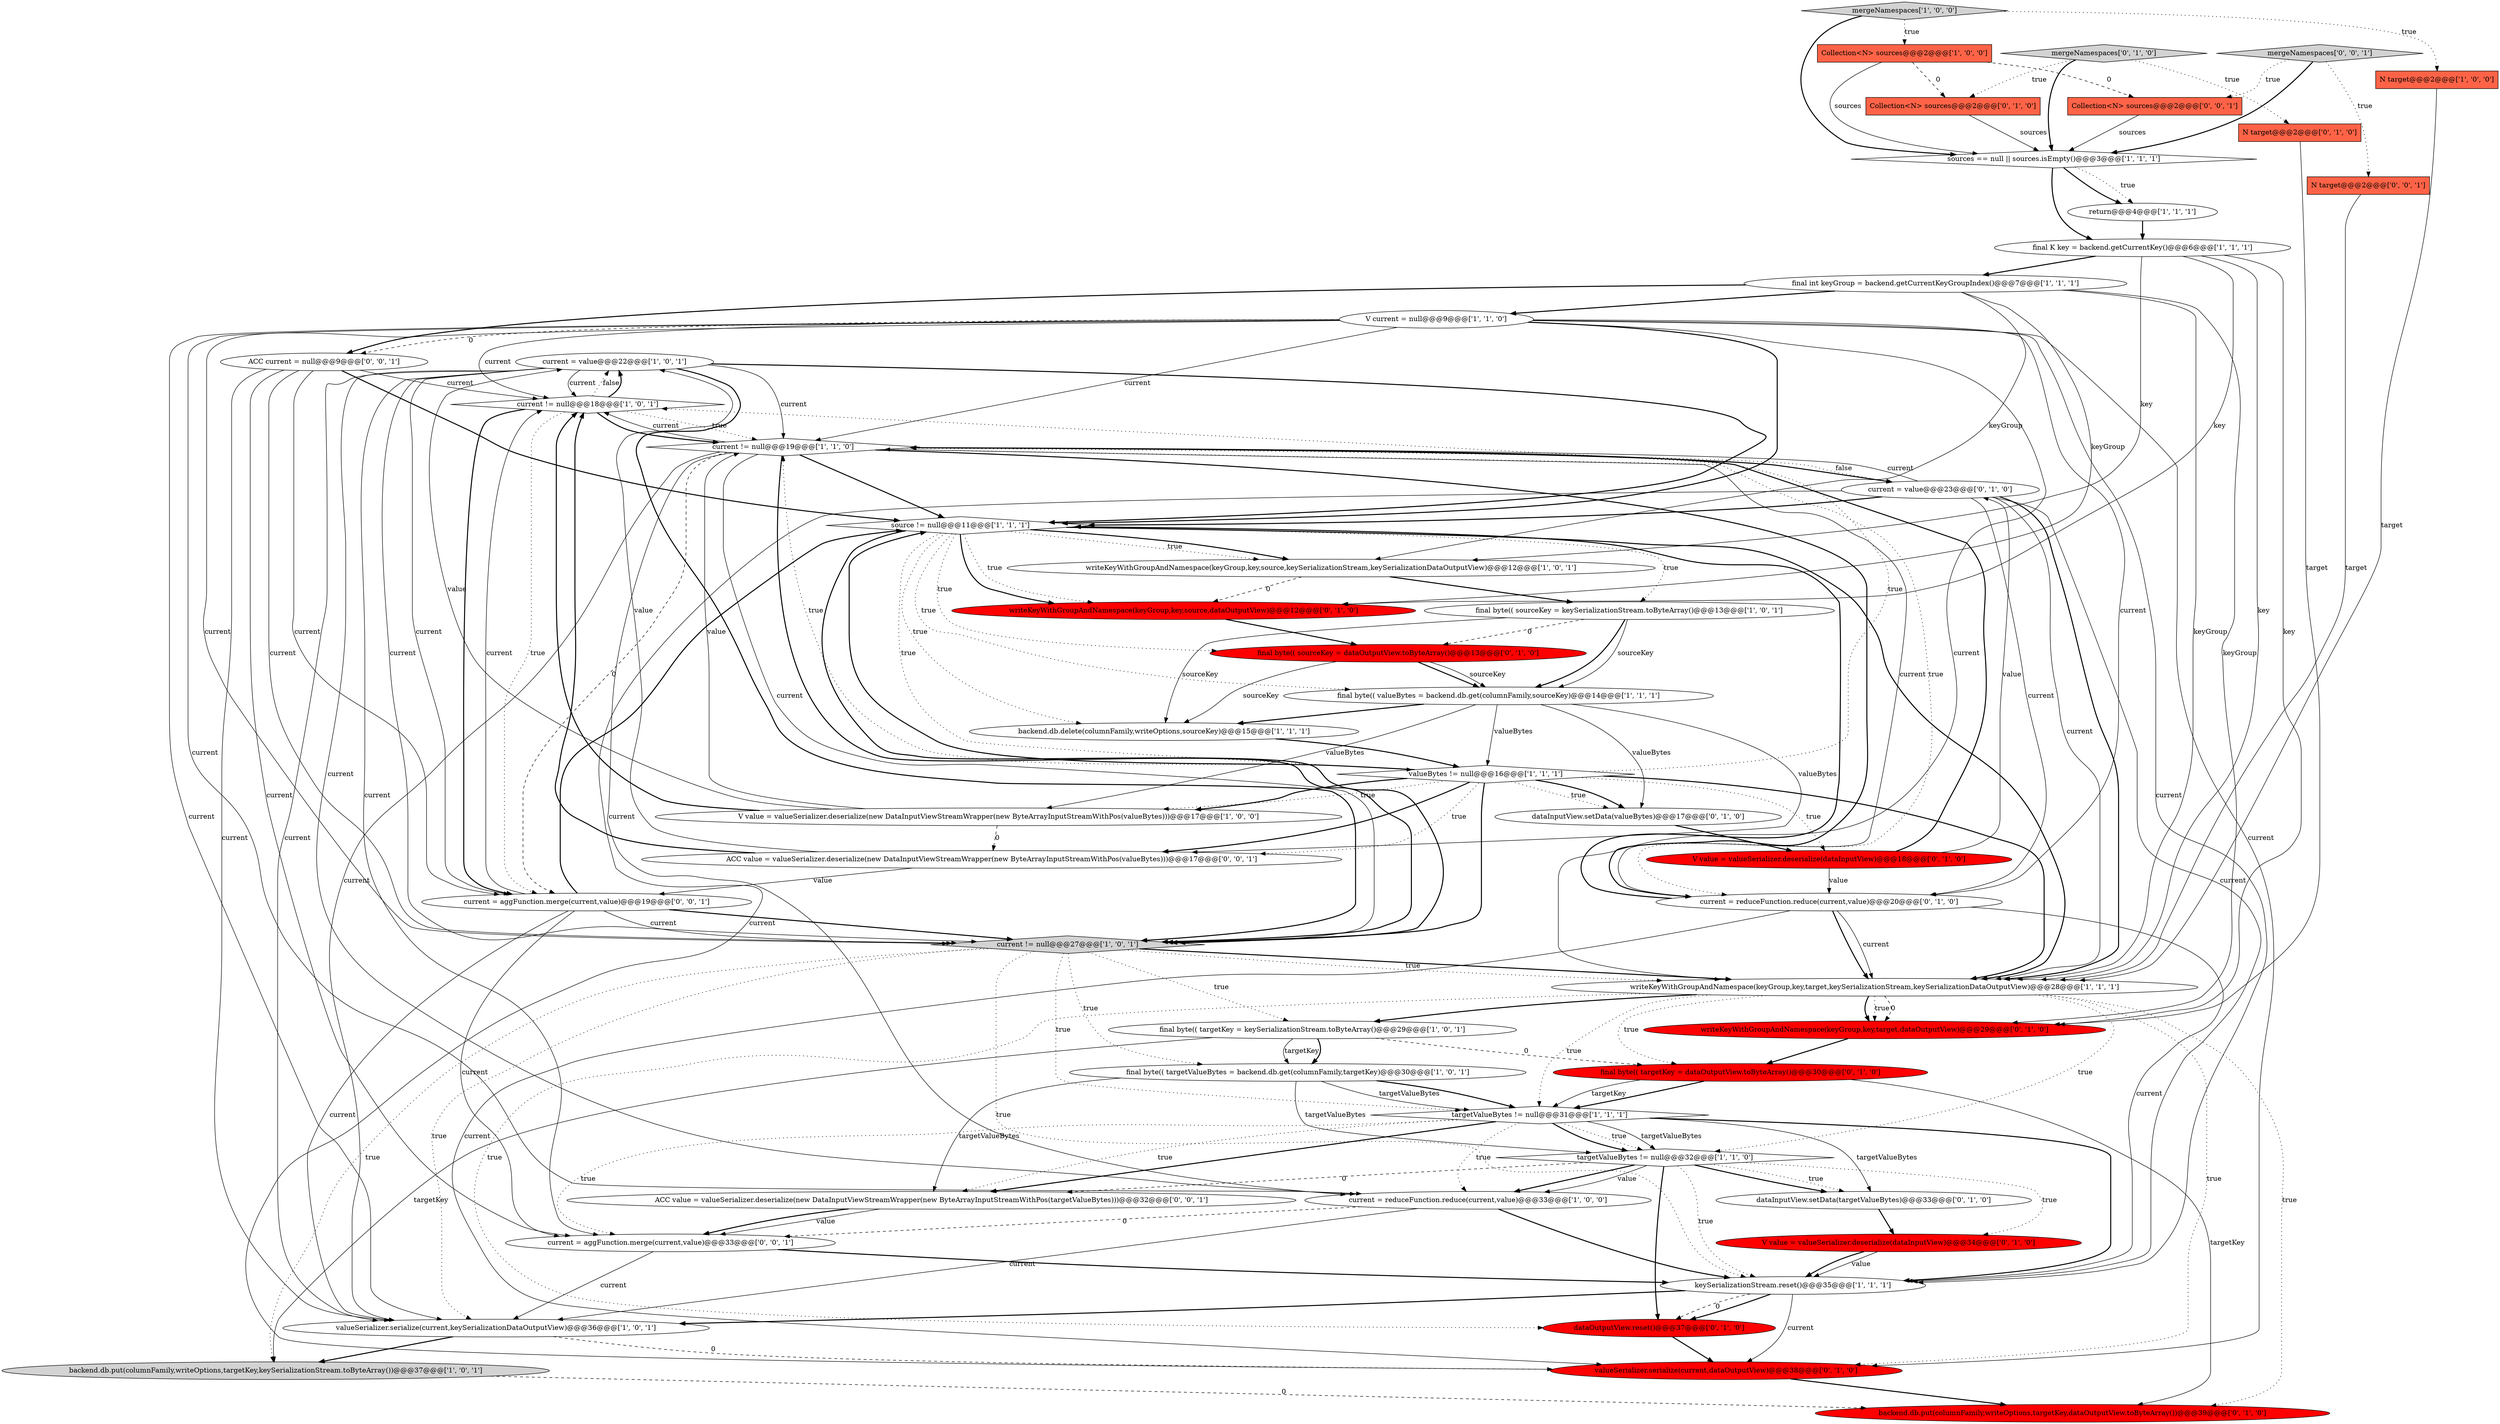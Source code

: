 digraph {
43 [style = filled, label = "dataOutputView.reset()@@@37@@@['0', '1', '0']", fillcolor = red, shape = ellipse image = "AAA1AAABBB2BBB"];
0 [style = filled, label = "sources == null || sources.isEmpty()@@@3@@@['1', '1', '1']", fillcolor = white, shape = diamond image = "AAA0AAABBB1BBB"];
27 [style = filled, label = "return@@@4@@@['1', '1', '1']", fillcolor = white, shape = ellipse image = "AAA0AAABBB1BBB"];
25 [style = filled, label = "mergeNamespaces['1', '0', '0']", fillcolor = lightgray, shape = diamond image = "AAA0AAABBB1BBB"];
39 [style = filled, label = "writeKeyWithGroupAndNamespace(keyGroup,key,source,dataOutputView)@@@12@@@['0', '1', '0']", fillcolor = red, shape = ellipse image = "AAA1AAABBB2BBB"];
23 [style = filled, label = "current != null@@@18@@@['1', '0', '1']", fillcolor = white, shape = diamond image = "AAA0AAABBB1BBB"];
17 [style = filled, label = "source != null@@@11@@@['1', '1', '1']", fillcolor = white, shape = diamond image = "AAA0AAABBB1BBB"];
24 [style = filled, label = "current = value@@@22@@@['1', '0', '1']", fillcolor = white, shape = ellipse image = "AAA0AAABBB1BBB"];
22 [style = filled, label = "Collection<N> sources@@@2@@@['1', '0', '0']", fillcolor = tomato, shape = box image = "AAA1AAABBB1BBB"];
11 [style = filled, label = "final byte(( valueBytes = backend.db.get(columnFamily,sourceKey)@@@14@@@['1', '1', '1']", fillcolor = white, shape = ellipse image = "AAA0AAABBB1BBB"];
2 [style = filled, label = "valueSerializer.serialize(current,keySerializationDataOutputView)@@@36@@@['1', '0', '1']", fillcolor = white, shape = ellipse image = "AAA0AAABBB1BBB"];
4 [style = filled, label = "V value = valueSerializer.deserialize(new DataInputViewStreamWrapper(new ByteArrayInputStreamWithPos(valueBytes)))@@@17@@@['1', '0', '0']", fillcolor = white, shape = ellipse image = "AAA0AAABBB1BBB"];
18 [style = filled, label = "final byte(( targetKey = keySerializationStream.toByteArray()@@@29@@@['1', '0', '1']", fillcolor = white, shape = ellipse image = "AAA0AAABBB1BBB"];
33 [style = filled, label = "dataInputView.setData(targetValueBytes)@@@33@@@['0', '1', '0']", fillcolor = white, shape = ellipse image = "AAA0AAABBB2BBB"];
37 [style = filled, label = "writeKeyWithGroupAndNamespace(keyGroup,key,target,dataOutputView)@@@29@@@['0', '1', '0']", fillcolor = red, shape = ellipse image = "AAA1AAABBB2BBB"];
15 [style = filled, label = "targetValueBytes != null@@@32@@@['1', '1', '0']", fillcolor = white, shape = diamond image = "AAA0AAABBB1BBB"];
44 [style = filled, label = "ACC current = null@@@9@@@['0', '0', '1']", fillcolor = white, shape = ellipse image = "AAA0AAABBB3BBB"];
51 [style = filled, label = "current = aggFunction.merge(current,value)@@@19@@@['0', '0', '1']", fillcolor = white, shape = ellipse image = "AAA0AAABBB3BBB"];
12 [style = filled, label = "current = reduceFunction.reduce(current,value)@@@33@@@['1', '0', '0']", fillcolor = white, shape = ellipse image = "AAA0AAABBB1BBB"];
1 [style = filled, label = "targetValueBytes != null@@@31@@@['1', '1', '1']", fillcolor = white, shape = diamond image = "AAA0AAABBB1BBB"];
38 [style = filled, label = "current = reduceFunction.reduce(current,value)@@@20@@@['0', '1', '0']", fillcolor = white, shape = ellipse image = "AAA0AAABBB2BBB"];
40 [style = filled, label = "final byte(( sourceKey = dataOutputView.toByteArray()@@@13@@@['0', '1', '0']", fillcolor = red, shape = ellipse image = "AAA1AAABBB2BBB"];
21 [style = filled, label = "final byte(( targetValueBytes = backend.db.get(columnFamily,targetKey)@@@30@@@['1', '0', '1']", fillcolor = white, shape = ellipse image = "AAA0AAABBB1BBB"];
28 [style = filled, label = "N target@@@2@@@['0', '1', '0']", fillcolor = tomato, shape = box image = "AAA0AAABBB2BBB"];
13 [style = filled, label = "V current = null@@@9@@@['1', '1', '0']", fillcolor = white, shape = ellipse image = "AAA0AAABBB1BBB"];
36 [style = filled, label = "V value = valueSerializer.deserialize(dataInputView)@@@18@@@['0', '1', '0']", fillcolor = red, shape = ellipse image = "AAA1AAABBB2BBB"];
14 [style = filled, label = "valueBytes != null@@@16@@@['1', '1', '1']", fillcolor = white, shape = diamond image = "AAA0AAABBB1BBB"];
26 [style = filled, label = "backend.db.put(columnFamily,writeOptions,targetKey,keySerializationStream.toByteArray())@@@37@@@['1', '0', '1']", fillcolor = lightgray, shape = ellipse image = "AAA0AAABBB1BBB"];
8 [style = filled, label = "final byte(( sourceKey = keySerializationStream.toByteArray()@@@13@@@['1', '0', '1']", fillcolor = white, shape = ellipse image = "AAA0AAABBB1BBB"];
48 [style = filled, label = "N target@@@2@@@['0', '0', '1']", fillcolor = tomato, shape = box image = "AAA0AAABBB3BBB"];
20 [style = filled, label = "current != null@@@27@@@['1', '0', '1']", fillcolor = lightgray, shape = diamond image = "AAA0AAABBB1BBB"];
45 [style = filled, label = "current = aggFunction.merge(current,value)@@@33@@@['0', '0', '1']", fillcolor = white, shape = ellipse image = "AAA0AAABBB3BBB"];
49 [style = filled, label = "Collection<N> sources@@@2@@@['0', '0', '1']", fillcolor = tomato, shape = box image = "AAA0AAABBB3BBB"];
34 [style = filled, label = "dataInputView.setData(valueBytes)@@@17@@@['0', '1', '0']", fillcolor = white, shape = ellipse image = "AAA0AAABBB2BBB"];
9 [style = filled, label = "current != null@@@19@@@['1', '1', '0']", fillcolor = white, shape = diamond image = "AAA0AAABBB1BBB"];
42 [style = filled, label = "Collection<N> sources@@@2@@@['0', '1', '0']", fillcolor = tomato, shape = box image = "AAA1AAABBB2BBB"];
46 [style = filled, label = "ACC value = valueSerializer.deserialize(new DataInputViewStreamWrapper(new ByteArrayInputStreamWithPos(targetValueBytes)))@@@32@@@['0', '0', '1']", fillcolor = white, shape = ellipse image = "AAA0AAABBB3BBB"];
6 [style = filled, label = "writeKeyWithGroupAndNamespace(keyGroup,key,source,keySerializationStream,keySerializationDataOutputView)@@@12@@@['1', '0', '1']", fillcolor = white, shape = ellipse image = "AAA0AAABBB1BBB"];
31 [style = filled, label = "valueSerializer.serialize(current,dataOutputView)@@@38@@@['0', '1', '0']", fillcolor = red, shape = ellipse image = "AAA1AAABBB2BBB"];
41 [style = filled, label = "current = value@@@23@@@['0', '1', '0']", fillcolor = white, shape = ellipse image = "AAA0AAABBB2BBB"];
19 [style = filled, label = "keySerializationStream.reset()@@@35@@@['1', '1', '1']", fillcolor = white, shape = ellipse image = "AAA0AAABBB1BBB"];
3 [style = filled, label = "backend.db.delete(columnFamily,writeOptions,sourceKey)@@@15@@@['1', '1', '1']", fillcolor = white, shape = ellipse image = "AAA0AAABBB1BBB"];
7 [style = filled, label = "writeKeyWithGroupAndNamespace(keyGroup,key,target,keySerializationStream,keySerializationDataOutputView)@@@28@@@['1', '1', '1']", fillcolor = white, shape = ellipse image = "AAA0AAABBB1BBB"];
30 [style = filled, label = "V value = valueSerializer.deserialize(dataInputView)@@@34@@@['0', '1', '0']", fillcolor = red, shape = ellipse image = "AAA1AAABBB2BBB"];
32 [style = filled, label = "mergeNamespaces['0', '1', '0']", fillcolor = lightgray, shape = diamond image = "AAA0AAABBB2BBB"];
47 [style = filled, label = "ACC value = valueSerializer.deserialize(new DataInputViewStreamWrapper(new ByteArrayInputStreamWithPos(valueBytes)))@@@17@@@['0', '0', '1']", fillcolor = white, shape = ellipse image = "AAA0AAABBB3BBB"];
5 [style = filled, label = "N target@@@2@@@['1', '0', '0']", fillcolor = tomato, shape = box image = "AAA0AAABBB1BBB"];
35 [style = filled, label = "backend.db.put(columnFamily,writeOptions,targetKey,dataOutputView.toByteArray())@@@39@@@['0', '1', '0']", fillcolor = red, shape = ellipse image = "AAA1AAABBB2BBB"];
50 [style = filled, label = "mergeNamespaces['0', '0', '1']", fillcolor = lightgray, shape = diamond image = "AAA0AAABBB3BBB"];
16 [style = filled, label = "final int keyGroup = backend.getCurrentKeyGroupIndex()@@@7@@@['1', '1', '1']", fillcolor = white, shape = ellipse image = "AAA0AAABBB1BBB"];
29 [style = filled, label = "final byte(( targetKey = dataOutputView.toByteArray()@@@30@@@['0', '1', '0']", fillcolor = red, shape = ellipse image = "AAA1AAABBB2BBB"];
10 [style = filled, label = "final K key = backend.getCurrentKey()@@@6@@@['1', '1', '1']", fillcolor = white, shape = ellipse image = "AAA0AAABBB1BBB"];
13->31 [style = solid, label="current"];
32->28 [style = dotted, label="true"];
2->26 [style = bold, label=""];
24->12 [style = solid, label="current"];
23->51 [style = bold, label=""];
47->24 [style = solid, label="value"];
17->6 [style = dotted, label="true"];
32->0 [style = bold, label=""];
16->37 [style = solid, label="keyGroup"];
47->51 [style = solid, label="value"];
17->14 [style = dotted, label="true"];
29->35 [style = solid, label="targetKey"];
44->2 [style = solid, label="current"];
14->17 [style = bold, label=""];
44->20 [style = solid, label="current"];
15->33 [style = dotted, label="true"];
16->6 [style = solid, label="keyGroup"];
51->20 [style = solid, label="current"];
10->7 [style = solid, label="key"];
36->41 [style = solid, label="value"];
14->7 [style = bold, label=""];
1->46 [style = bold, label=""];
15->30 [style = dotted, label="true"];
17->8 [style = dotted, label="true"];
21->1 [style = solid, label="targetValueBytes"];
14->47 [style = dotted, label="true"];
13->17 [style = bold, label=""];
32->42 [style = dotted, label="true"];
40->11 [style = bold, label=""];
22->42 [style = dashed, label="0"];
4->24 [style = solid, label="value"];
31->35 [style = bold, label=""];
46->45 [style = solid, label="value"];
38->7 [style = bold, label=""];
50->48 [style = dotted, label="true"];
24->20 [style = solid, label="current"];
38->9 [style = solid, label="current"];
1->12 [style = dotted, label="true"];
11->14 [style = solid, label="valueBytes"];
24->17 [style = bold, label=""];
41->19 [style = solid, label="current"];
21->1 [style = bold, label=""];
20->18 [style = dotted, label="true"];
51->17 [style = bold, label=""];
19->31 [style = solid, label="current"];
13->20 [style = solid, label="current"];
10->37 [style = solid, label="key"];
29->1 [style = bold, label=""];
7->1 [style = dotted, label="true"];
9->38 [style = bold, label=""];
8->11 [style = bold, label=""];
17->39 [style = dotted, label="true"];
14->20 [style = bold, label=""];
44->45 [style = solid, label="current"];
17->20 [style = bold, label=""];
18->29 [style = dashed, label="0"];
8->3 [style = solid, label="sourceKey"];
1->45 [style = dotted, label="true"];
51->23 [style = solid, label="current"];
24->45 [style = solid, label="current"];
36->9 [style = bold, label=""];
41->7 [style = solid, label="current"];
44->23 [style = solid, label="current"];
20->26 [style = dotted, label="true"];
22->49 [style = dashed, label="0"];
23->24 [style = dotted, label="false"];
30->19 [style = solid, label="value"];
7->37 [style = bold, label=""];
37->29 [style = bold, label=""];
9->17 [style = bold, label=""];
13->12 [style = solid, label="current"];
19->2 [style = bold, label=""];
51->45 [style = solid, label="current"];
12->2 [style = solid, label="current"];
44->17 [style = bold, label=""];
16->39 [style = solid, label="keyGroup"];
17->3 [style = dotted, label="true"];
23->9 [style = dotted, label="true"];
9->38 [style = dotted, label="true"];
24->20 [style = bold, label=""];
13->44 [style = dashed, label="0"];
7->29 [style = dotted, label="true"];
15->12 [style = solid, label="value"];
25->5 [style = dotted, label="true"];
30->19 [style = bold, label=""];
9->12 [style = solid, label="current"];
13->7 [style = solid, label="current"];
23->51 [style = dotted, label="true"];
41->9 [style = solid, label="current"];
1->15 [style = dotted, label="true"];
17->39 [style = bold, label=""];
34->36 [style = bold, label=""];
33->30 [style = bold, label=""];
7->35 [style = dotted, label="true"];
10->6 [style = solid, label="key"];
14->34 [style = dotted, label="true"];
15->12 [style = bold, label=""];
20->7 [style = bold, label=""];
1->19 [style = bold, label=""];
14->4 [style = dotted, label="true"];
11->4 [style = solid, label="valueBytes"];
38->17 [style = bold, label=""];
4->23 [style = bold, label=""];
13->2 [style = solid, label="current"];
15->33 [style = bold, label=""];
14->4 [style = bold, label=""];
50->49 [style = dotted, label="true"];
13->38 [style = solid, label="current"];
25->0 [style = bold, label=""];
16->13 [style = bold, label=""];
8->40 [style = dashed, label="0"];
12->45 [style = dashed, label="0"];
9->2 [style = solid, label="current"];
17->6 [style = bold, label=""];
1->15 [style = solid, label="targetValueBytes"];
7->31 [style = dotted, label="true"];
14->23 [style = dotted, label="true"];
9->20 [style = bold, label=""];
1->33 [style = solid, label="targetValueBytes"];
26->35 [style = dashed, label="0"];
20->7 [style = dotted, label="true"];
28->37 [style = solid, label="target"];
7->15 [style = dotted, label="true"];
51->20 [style = bold, label=""];
13->23 [style = solid, label="current"];
1->46 [style = dotted, label="true"];
51->2 [style = solid, label="current"];
9->51 [style = dashed, label="0"];
18->21 [style = solid, label="targetKey"];
24->2 [style = solid, label="current"];
44->51 [style = solid, label="current"];
20->1 [style = dotted, label="true"];
10->16 [style = bold, label=""];
11->3 [style = bold, label=""];
16->44 [style = bold, label=""];
42->0 [style = solid, label="sources"];
39->40 [style = bold, label=""];
50->0 [style = bold, label=""];
18->26 [style = solid, label="targetKey"];
27->10 [style = bold, label=""];
24->23 [style = solid, label="current"];
10->39 [style = solid, label="key"];
15->43 [style = bold, label=""];
14->47 [style = bold, label=""];
4->9 [style = solid, label="value"];
7->18 [style = bold, label=""];
45->2 [style = solid, label="current"];
20->19 [style = dotted, label="true"];
18->21 [style = bold, label=""];
47->23 [style = bold, label=""];
9->20 [style = solid, label="current"];
19->43 [style = bold, label=""];
16->7 [style = solid, label="keyGroup"];
40->3 [style = solid, label="sourceKey"];
43->31 [style = bold, label=""];
13->19 [style = solid, label="current"];
17->11 [style = dotted, label="true"];
38->7 [style = solid, label="current"];
41->31 [style = solid, label="current"];
41->7 [style = bold, label=""];
29->1 [style = solid, label="targetKey"];
9->23 [style = solid, label="current"];
0->27 [style = bold, label=""];
1->15 [style = bold, label=""];
5->7 [style = solid, label="target"];
11->47 [style = solid, label="valueBytes"];
40->11 [style = solid, label="sourceKey"];
41->38 [style = solid, label="current"];
21->46 [style = solid, label="targetValueBytes"];
3->14 [style = bold, label=""];
48->7 [style = solid, label="target"];
14->34 [style = bold, label=""];
4->47 [style = dashed, label="0"];
20->21 [style = dotted, label="true"];
17->40 [style = dotted, label="true"];
24->51 [style = solid, label="current"];
36->38 [style = solid, label="value"];
24->9 [style = solid, label="current"];
49->0 [style = solid, label="sources"];
22->0 [style = solid, label="sources"];
14->36 [style = dotted, label="true"];
7->37 [style = dotted, label="true"];
2->31 [style = dashed, label="0"];
17->7 [style = bold, label=""];
9->41 [style = bold, label=""];
41->17 [style = bold, label=""];
0->10 [style = bold, label=""];
23->24 [style = bold, label=""];
6->39 [style = dashed, label="0"];
8->11 [style = solid, label="sourceKey"];
38->31 [style = solid, label="current"];
15->46 [style = dashed, label="0"];
45->19 [style = bold, label=""];
38->19 [style = solid, label="current"];
15->19 [style = dotted, label="true"];
19->43 [style = dashed, label="0"];
6->8 [style = bold, label=""];
25->22 [style = dotted, label="true"];
46->45 [style = bold, label=""];
20->2 [style = dotted, label="true"];
7->37 [style = dashed, label="0"];
14->9 [style = dotted, label="true"];
11->34 [style = solid, label="valueBytes"];
0->27 [style = dotted, label="true"];
9->41 [style = dotted, label="false"];
12->19 [style = bold, label=""];
23->9 [style = bold, label=""];
7->43 [style = dotted, label="true"];
13->9 [style = solid, label="current"];
21->15 [style = solid, label="targetValueBytes"];
}

